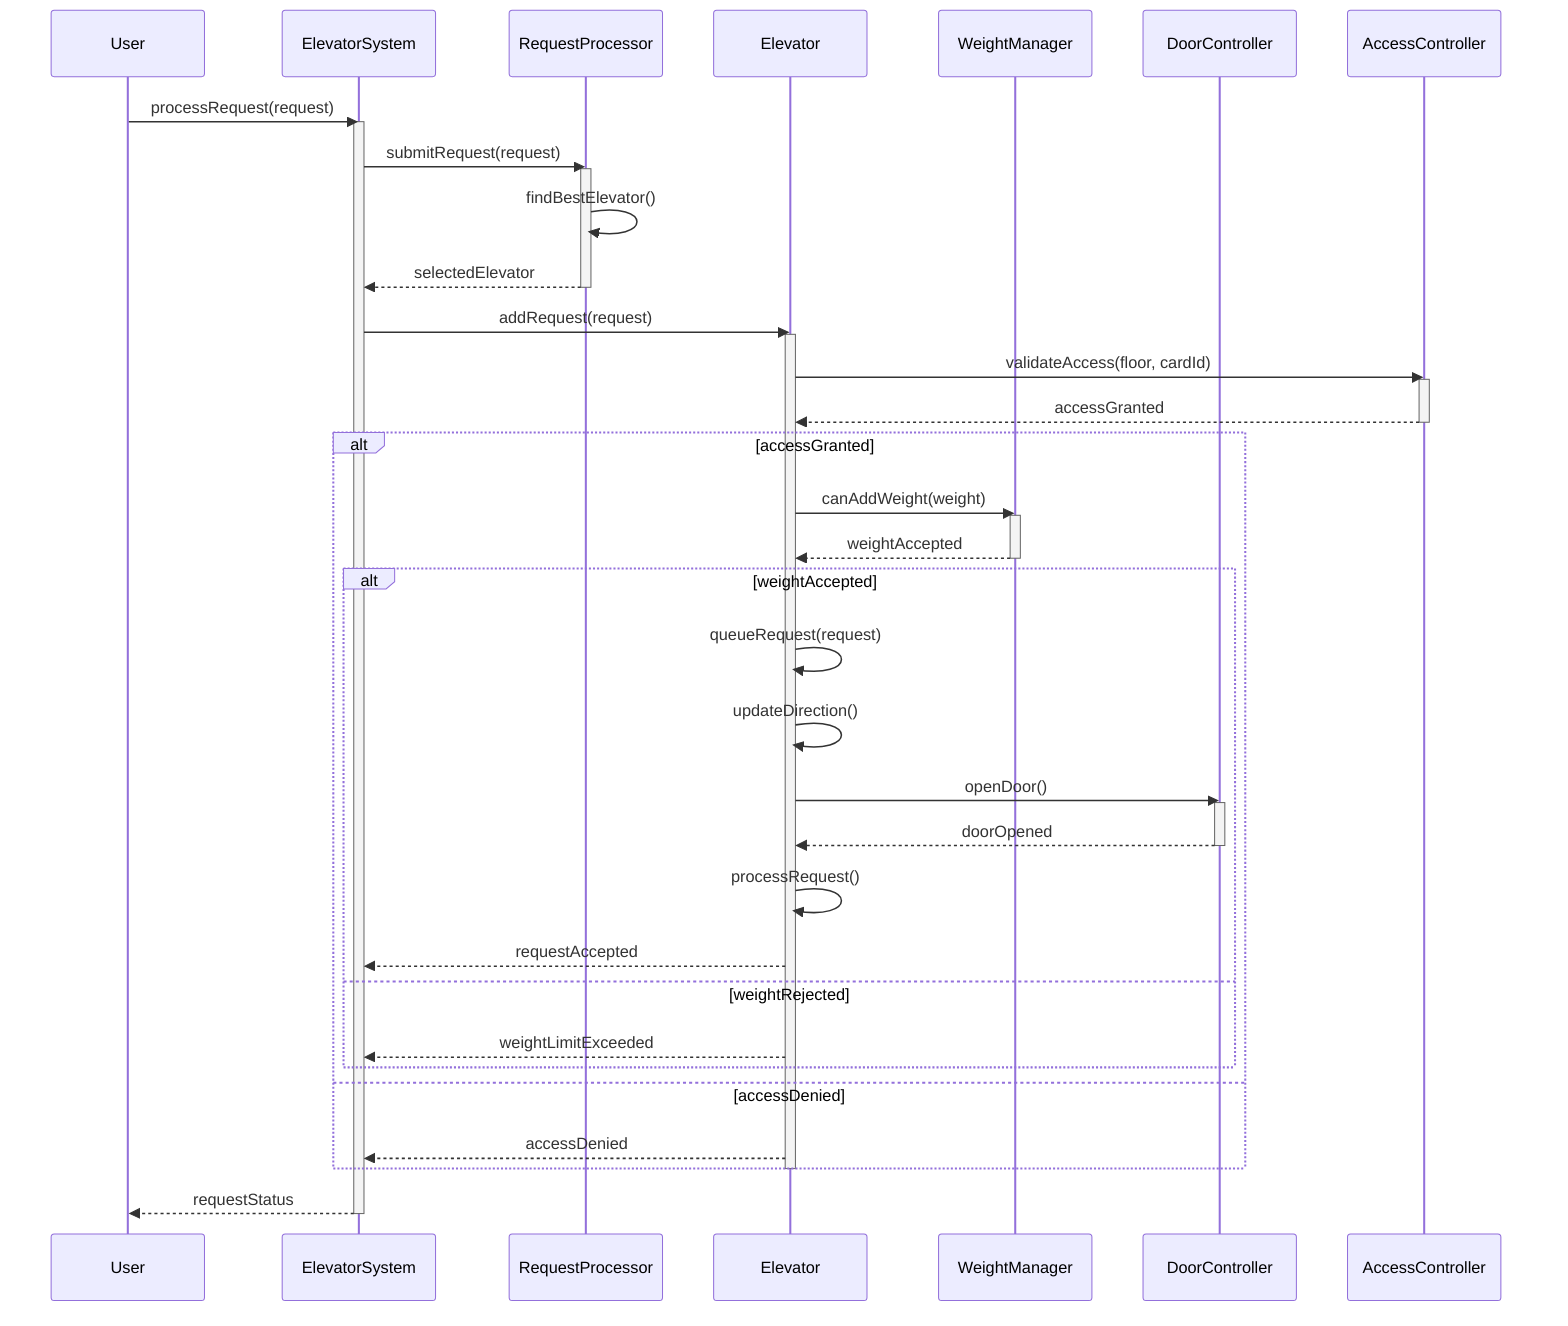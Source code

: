 sequenceDiagram
    participant User
    participant ElevatorSystem
    participant RequestProcessor
    participant Elevator
    participant WeightManager
    participant DoorController
    participant AccessController

    User->>ElevatorSystem: processRequest(request)
    activate ElevatorSystem
    
    ElevatorSystem->>RequestProcessor: submitRequest(request)
    activate RequestProcessor
    
    RequestProcessor->>RequestProcessor: findBestElevator()
    RequestProcessor-->>ElevatorSystem: selectedElevator
    deactivate RequestProcessor
    
    ElevatorSystem->>Elevator: addRequest(request)
    activate Elevator
    
    Elevator->>AccessController: validateAccess(floor, cardId)
    activate AccessController
    AccessController-->>Elevator: accessGranted
    deactivate AccessController
    
    alt accessGranted
        Elevator->>WeightManager: canAddWeight(weight)
        activate WeightManager
        WeightManager-->>Elevator: weightAccepted
        deactivate WeightManager
        
        alt weightAccepted
            Elevator->>Elevator: queueRequest(request)
            Elevator->>Elevator: updateDirection()
            Elevator->>DoorController: openDoor()
            activate DoorController
            DoorController-->>Elevator: doorOpened
            deactivate DoorController
            
            Elevator->>Elevator: processRequest()
            Elevator-->>ElevatorSystem: requestAccepted
        else weightRejected
            Elevator-->>ElevatorSystem: weightLimitExceeded
        end
    else accessDenied
        Elevator-->>ElevatorSystem: accessDenied
    end
    
    deactivate Elevator
    ElevatorSystem-->>User: requestStatus
    deactivate ElevatorSystem